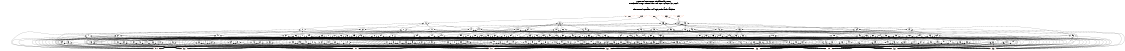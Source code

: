 # Network structure generated by ABC

digraph network {
size = "7.5,10";
center = true;
edge [dir = back];

{
  node [shape = plaintext];
  edge [style = invis];
  LevelTitle1 [label=""];
  LevelTitle2 [label=""];
  Level5 [label = ""];
  Level4 [label = ""];
  Level3 [label = ""];
  Level2 [label = ""];
  Level1 [label = ""];
  Level0 [label = ""];
  LevelTitle1 ->  LevelTitle2 ->  Level5 ->  Level4 ->  Level3 ->  Level2 ->  Level1 ->  Level0;
}

{
  rank = same;
  LevelTitle1;
  title1 [shape=plaintext,
          fontsize=20,
          fontname = "Times-Roman",
          label="Network structure visualized by ABC\nBenchmark \"top\". Time was Wed Oct 16 16:07:31 2024. "
         ];
}

{
  rank = same;
  LevelTitle2;
  title2 [shape=plaintext,
          fontsize=18,
          fontname = "Times-Roman",
          label="The network contains 184 logic nodes and 0 latches.\n"
         ];
}

{
  rank = same;
  Level5;
  Node10 [label = "o_1_", shape = invtriangle, color = coral, fillcolor = coral];
  Node11 [label = "o_2_", shape = invtriangle, color = coral, fillcolor = coral];
  Node12 [label = "o_0_", shape = invtriangle, color = coral, fillcolor = coral];
  Node13 [label = "o_3_", shape = invtriangle, color = coral, fillcolor = coral];
  Node14 [label = "o_4_", shape = invtriangle, color = coral, fillcolor = coral];
}

{
  rank = same;
  Level4;
  Node16 [label = "16\n", shape = ellipse];
  Node83 [label = "83\n", shape = ellipse];
  Node135 [label = "135\n", shape = ellipse];
  Node150 [label = "150\n", shape = ellipse];
  Node184 [label = "184\n", shape = ellipse];
}

{
  rank = same;
  Level3;
  Node17 [label = "17\n", shape = ellipse];
  Node44 [label = "44\n", shape = ellipse];
  Node50 [label = "50\n", shape = ellipse];
  Node60 [label = "60\n", shape = ellipse];
  Node70 [label = "70\n", shape = ellipse];
  Node84 [label = "84\n", shape = ellipse];
  Node91 [label = "91\n", shape = ellipse];
  Node107 [label = "107\n", shape = ellipse];
  Node120 [label = "120\n", shape = ellipse];
  Node128 [label = "128\n", shape = ellipse];
  Node136 [label = "136\n", shape = ellipse];
  Node142 [label = "142\n", shape = ellipse];
  Node144 [label = "144\n", shape = ellipse];
  Node146 [label = "146\n", shape = ellipse];
  Node151 [label = "151\n", shape = ellipse];
  Node169 [label = "169\n", shape = ellipse];
  Node173 [label = "173\n", shape = ellipse];
  Node178 [label = "178\n", shape = ellipse];
  Node185 [label = "185\n", shape = ellipse];
  Node193 [label = "193\n", shape = ellipse];
}

{
  rank = same;
  Level2;
  Node18 [label = "18\n", shape = ellipse];
  Node24 [label = "24\n", shape = ellipse];
  Node29 [label = "29\n", shape = ellipse];
  Node32 [label = "32\n", shape = ellipse];
  Node38 [label = "38\n", shape = ellipse];
  Node45 [label = "45\n", shape = ellipse];
  Node47 [label = "47\n", shape = ellipse];
  Node51 [label = "51\n", shape = ellipse];
  Node54 [label = "54\n", shape = ellipse];
  Node56 [label = "56\n", shape = ellipse];
  Node57 [label = "57\n", shape = ellipse];
  Node61 [label = "61\n", shape = ellipse];
  Node65 [label = "65\n", shape = ellipse];
  Node67 [label = "67\n", shape = ellipse];
  Node71 [label = "71\n", shape = ellipse];
  Node74 [label = "74\n", shape = ellipse];
  Node77 [label = "77\n", shape = ellipse];
  Node81 [label = "81\n", shape = ellipse];
  Node85 [label = "85\n", shape = ellipse];
  Node87 [label = "87\n", shape = ellipse];
  Node88 [label = "88\n", shape = ellipse];
  Node92 [label = "92\n", shape = ellipse];
  Node93 [label = "93\n", shape = ellipse];
  Node95 [label = "95\n", shape = ellipse];
  Node98 [label = "98\n", shape = ellipse];
  Node103 [label = "103\n", shape = ellipse];
  Node108 [label = "108\n", shape = ellipse];
  Node112 [label = "112\n", shape = ellipse];
  Node114 [label = "114\n", shape = ellipse];
  Node115 [label = "115\n", shape = ellipse];
  Node118 [label = "118\n", shape = ellipse];
  Node121 [label = "121\n", shape = ellipse];
  Node123 [label = "123\n", shape = ellipse];
  Node124 [label = "124\n", shape = ellipse];
  Node126 [label = "126\n", shape = ellipse];
  Node127 [label = "127\n", shape = ellipse];
  Node129 [label = "129\n", shape = ellipse];
  Node130 [label = "130\n", shape = ellipse];
  Node131 [label = "131\n", shape = ellipse];
  Node133 [label = "133\n", shape = ellipse];
  Node137 [label = "137\n", shape = ellipse];
  Node138 [label = "138\n", shape = ellipse];
  Node143 [label = "143\n", shape = ellipse];
  Node145 [label = "145\n", shape = ellipse];
  Node147 [label = "147\n", shape = ellipse];
  Node148 [label = "148\n", shape = ellipse];
  Node149 [label = "149\n", shape = ellipse];
  Node152 [label = "152\n", shape = ellipse];
  Node157 [label = "157\n", shape = ellipse];
  Node159 [label = "159\n", shape = ellipse];
  Node160 [label = "160\n", shape = ellipse];
  Node164 [label = "164\n", shape = ellipse];
  Node170 [label = "170\n", shape = ellipse];
  Node174 [label = "174\n", shape = ellipse];
  Node175 [label = "175\n", shape = ellipse];
  Node179 [label = "179\n", shape = ellipse];
  Node180 [label = "180\n", shape = ellipse];
  Node181 [label = "181\n", shape = ellipse];
  Node182 [label = "182\n", shape = ellipse];
  Node186 [label = "186\n", shape = ellipse];
  Node188 [label = "188\n", shape = ellipse];
  Node189 [label = "189\n", shape = ellipse];
  Node194 [label = "194\n", shape = ellipse];
  Node196 [label = "196\n", shape = ellipse];
  Node198 [label = "198\n", shape = ellipse];
  Node199 [label = "199\n", shape = ellipse];
}

{
  rank = same;
  Level1;
  Node19 [label = "19\n", shape = ellipse];
  Node20 [label = "20\n", shape = ellipse];
  Node21 [label = "21\n", shape = ellipse];
  Node22 [label = "22\n", shape = ellipse];
  Node23 [label = "23\n", shape = ellipse];
  Node25 [label = "25\n", shape = ellipse];
  Node26 [label = "26\n", shape = ellipse];
  Node27 [label = "27\n", shape = ellipse];
  Node28 [label = "28\n", shape = ellipse];
  Node30 [label = "30\n", shape = ellipse];
  Node31 [label = "31\n", shape = ellipse];
  Node33 [label = "33\n", shape = ellipse];
  Node34 [label = "34\n", shape = ellipse];
  Node35 [label = "35\n", shape = ellipse];
  Node36 [label = "36\n", shape = ellipse];
  Node37 [label = "37\n", shape = ellipse];
  Node39 [label = "39\n", shape = ellipse];
  Node40 [label = "40\n", shape = ellipse];
  Node41 [label = "41\n", shape = ellipse];
  Node42 [label = "42\n", shape = ellipse];
  Node43 [label = "43\n", shape = ellipse];
  Node46 [label = "46\n", shape = ellipse];
  Node48 [label = "48\n", shape = ellipse];
  Node49 [label = "49\n", shape = ellipse];
  Node52 [label = "52\n", shape = ellipse];
  Node53 [label = "53\n", shape = ellipse];
  Node55 [label = "55\n", shape = ellipse];
  Node58 [label = "58\n", shape = ellipse];
  Node59 [label = "59\n", shape = ellipse];
  Node62 [label = "62\n", shape = ellipse];
  Node63 [label = "63\n", shape = ellipse];
  Node64 [label = "64\n", shape = ellipse];
  Node66 [label = "66\n", shape = ellipse];
  Node68 [label = "68\n", shape = ellipse];
  Node69 [label = "69\n", shape = ellipse];
  Node72 [label = "72\n", shape = ellipse];
  Node73 [label = "73\n", shape = ellipse];
  Node75 [label = "75\n", shape = ellipse];
  Node76 [label = "76\n", shape = ellipse];
  Node78 [label = "78\n", shape = ellipse];
  Node79 [label = "79\n", shape = ellipse];
  Node80 [label = "80\n", shape = ellipse];
  Node82 [label = "82\n", shape = ellipse];
  Node86 [label = "86\n", shape = ellipse];
  Node89 [label = "89\n", shape = ellipse];
  Node90 [label = "90\n", shape = ellipse];
  Node94 [label = "94\n", shape = ellipse];
  Node96 [label = "96\n", shape = ellipse];
  Node97 [label = "97\n", shape = ellipse];
  Node99 [label = "99\n", shape = ellipse];
  Node100 [label = "100\n", shape = ellipse];
  Node101 [label = "101\n", shape = ellipse];
  Node102 [label = "102\n", shape = ellipse];
  Node104 [label = "104\n", shape = ellipse];
  Node105 [label = "105\n", shape = ellipse];
  Node106 [label = "106\n", shape = ellipse];
  Node109 [label = "109\n", shape = ellipse];
  Node110 [label = "110\n", shape = ellipse];
  Node111 [label = "111\n", shape = ellipse];
  Node113 [label = "113\n", shape = ellipse];
  Node116 [label = "116\n", shape = ellipse];
  Node117 [label = "117\n", shape = ellipse];
  Node119 [label = "119\n", shape = ellipse];
  Node122 [label = "122\n", shape = ellipse];
  Node125 [label = "125\n", shape = ellipse];
  Node132 [label = "132\n", shape = ellipse];
  Node134 [label = "134\n", shape = ellipse];
  Node139 [label = "139\n", shape = ellipse];
  Node140 [label = "140\n", shape = ellipse];
  Node141 [label = "141\n", shape = ellipse];
  Node153 [label = "153\n", shape = ellipse];
  Node154 [label = "154\n", shape = ellipse];
  Node155 [label = "155\n", shape = ellipse];
  Node156 [label = "156\n", shape = ellipse];
  Node158 [label = "158\n", shape = ellipse];
  Node161 [label = "161\n", shape = ellipse];
  Node162 [label = "162\n", shape = ellipse];
  Node163 [label = "163\n", shape = ellipse];
  Node165 [label = "165\n", shape = ellipse];
  Node166 [label = "166\n", shape = ellipse];
  Node167 [label = "167\n", shape = ellipse];
  Node168 [label = "168\n", shape = ellipse];
  Node171 [label = "171\n", shape = ellipse];
  Node172 [label = "172\n", shape = ellipse];
  Node176 [label = "176\n", shape = ellipse];
  Node177 [label = "177\n", shape = ellipse];
  Node183 [label = "183\n", shape = ellipse];
  Node187 [label = "187\n", shape = ellipse];
  Node190 [label = "190\n", shape = ellipse];
  Node191 [label = "191\n", shape = ellipse];
  Node192 [label = "192\n", shape = ellipse];
  Node195 [label = "195\n", shape = ellipse];
  Node197 [label = "197\n", shape = ellipse];
}

{
  rank = same;
  Level0;
  Node1 [label = "i_7_", shape = triangle, color = coral, fillcolor = coral];
  Node2 [label = "i_8_", shape = triangle, color = coral, fillcolor = coral];
  Node3 [label = "i_5_", shape = triangle, color = coral, fillcolor = coral];
  Node4 [label = "i_6_", shape = triangle, color = coral, fillcolor = coral];
  Node5 [label = "i_3_", shape = triangle, color = coral, fillcolor = coral];
  Node6 [label = "i_4_", shape = triangle, color = coral, fillcolor = coral];
  Node7 [label = "i_1_", shape = triangle, color = coral, fillcolor = coral];
  Node8 [label = "i_2_", shape = triangle, color = coral, fillcolor = coral];
  Node9 [label = "i_0_", shape = triangle, color = coral, fillcolor = coral];
}

title1 -> title2 [style = invis];
title2 -> Node10 [style = invis];
title2 -> Node11 [style = invis];
title2 -> Node12 [style = invis];
title2 -> Node13 [style = invis];
title2 -> Node14 [style = invis];
Node10 -> Node11 [style = invis];
Node11 -> Node12 [style = invis];
Node12 -> Node13 [style = invis];
Node13 -> Node14 [style = invis];
Node10 -> Node16 [style = solid];
Node11 -> Node83 [style = solid];
Node12 -> Node135 [style = solid];
Node13 -> Node150 [style = solid];
Node14 -> Node184 [style = solid];
Node16 -> Node17 [style = solid];
Node16 -> Node44 [style = solid];
Node16 -> Node50 [style = solid];
Node16 -> Node60 [style = solid];
Node16 -> Node70 [style = solid];
Node17 -> Node18 [style = solid];
Node17 -> Node24 [style = solid];
Node17 -> Node29 [style = solid];
Node17 -> Node32 [style = solid];
Node17 -> Node38 [style = solid];
Node18 -> Node19 [style = solid];
Node18 -> Node20 [style = solid];
Node18 -> Node21 [style = solid];
Node18 -> Node22 [style = solid];
Node18 -> Node23 [style = solid];
Node19 -> Node4 [style = solid];
Node19 -> Node5 [style = solid];
Node19 -> Node6 [style = solid];
Node20 -> Node1 [style = solid];
Node20 -> Node7 [style = solid];
Node20 -> Node8 [style = solid];
Node20 -> Node9 [style = solid];
Node21 -> Node1 [style = solid];
Node21 -> Node4 [style = solid];
Node21 -> Node6 [style = solid];
Node22 -> Node2 [style = solid];
Node22 -> Node5 [style = solid];
Node22 -> Node7 [style = solid];
Node22 -> Node8 [style = solid];
Node23 -> Node1 [style = solid];
Node23 -> Node4 [style = solid];
Node23 -> Node6 [style = solid];
Node24 -> Node25 [style = solid];
Node24 -> Node26 [style = solid];
Node24 -> Node27 [style = solid];
Node24 -> Node28 [style = solid];
Node24 -> Node2 [style = solid];
Node25 -> Node1 [style = solid];
Node25 -> Node4 [style = solid];
Node25 -> Node6 [style = solid];
Node26 -> Node5 [style = solid];
Node26 -> Node7 [style = solid];
Node26 -> Node8 [style = solid];
Node27 -> Node1 [style = solid];
Node27 -> Node4 [style = solid];
Node27 -> Node6 [style = solid];
Node28 -> Node5 [style = solid];
Node28 -> Node7 [style = solid];
Node28 -> Node8 [style = solid];
Node29 -> Node30 [style = solid];
Node29 -> Node25 [style = solid];
Node29 -> Node28 [style = solid];
Node29 -> Node31 [style = solid];
Node29 -> Node2 [style = solid];
Node30 -> Node7 [style = solid];
Node30 -> Node8 [style = solid];
Node30 -> Node9 [style = solid];
Node31 -> Node1 [style = solid];
Node31 -> Node3 [style = solid];
Node31 -> Node6 [style = solid];
Node32 -> Node33 [style = solid];
Node32 -> Node34 [style = solid];
Node32 -> Node35 [style = solid];
Node32 -> Node36 [style = solid];
Node32 -> Node37 [style = solid];
Node33 -> Node1 [style = solid];
Node33 -> Node4 [style = solid];
Node34 -> Node6 [style = solid];
Node34 -> Node8 [style = solid];
Node34 -> Node9 [style = solid];
Node35 -> Node6 [style = solid];
Node35 -> Node7 [style = solid];
Node35 -> Node9 [style = solid];
Node36 -> Node3 [style = solid];
Node36 -> Node4 [style = solid];
Node36 -> Node5 [style = solid];
Node36 -> Node6 [style = solid];
Node36 -> Node9 [style = solid];
Node37 -> Node2 [style = solid];
Node37 -> Node3 [style = solid];
Node37 -> Node4 [style = solid];
Node37 -> Node6 [style = solid];
Node37 -> Node9 [style = solid];
Node38 -> Node39 [style = solid];
Node38 -> Node40 [style = solid];
Node38 -> Node41 [style = solid];
Node38 -> Node42 [style = solid];
Node38 -> Node43 [style = solid];
Node39 -> Node1 [style = solid];
Node39 -> Node4 [style = solid];
Node39 -> Node6 [style = solid];
Node39 -> Node7 [style = solid];
Node40 -> Node1 [style = solid];
Node40 -> Node4 [style = solid];
Node40 -> Node6 [style = solid];
Node40 -> Node8 [style = solid];
Node41 -> Node1 [style = solid];
Node41 -> Node3 [style = solid];
Node41 -> Node6 [style = solid];
Node41 -> Node7 [style = solid];
Node42 -> Node1 [style = solid];
Node42 -> Node4 [style = solid];
Node42 -> Node5 [style = solid];
Node42 -> Node6 [style = solid];
Node42 -> Node8 [style = solid];
Node43 -> Node1 [style = solid];
Node43 -> Node4 [style = solid];
Node43 -> Node5 [style = solid];
Node43 -> Node6 [style = solid];
Node43 -> Node7 [style = solid];
Node44 -> Node45 [style = solid];
Node44 -> Node47 [style = solid];
Node44 -> Node30 [style = solid];
Node44 -> Node49 [style = solid];
Node44 -> Node5 [style = solid];
Node45 -> Node46 [style = solid];
Node45 -> Node1 [style = solid];
Node45 -> Node3 [style = solid];
Node45 -> Node6 [style = solid];
Node46 -> Node5 [style = solid];
Node46 -> Node8 [style = solid];
Node46 -> Node9 [style = solid];
Node47 -> Node48 [style = solid];
Node47 -> Node4 [style = solid];
Node47 -> Node6 [style = solid];
Node47 -> Node7 [style = solid];
Node47 -> Node8 [style = solid];
Node48 -> Node1 [style = solid];
Node48 -> Node2 [style = solid];
Node49 -> Node3 [style = solid];
Node49 -> Node4 [style = solid];
Node50 -> Node51 [style = solid];
Node50 -> Node54 [style = solid];
Node50 -> Node56 [style = solid];
Node50 -> Node57 [style = solid];
Node51 -> Node21 [style = solid];
Node51 -> Node31 [style = solid];
Node51 -> Node52 [style = solid];
Node51 -> Node53 [style = solid];
Node52 -> Node7 [style = solid];
Node52 -> Node8 [style = solid];
Node52 -> Node9 [style = solid];
Node53 -> Node7 [style = solid];
Node53 -> Node8 [style = solid];
Node53 -> Node9 [style = solid];
Node54 -> Node33 [style = solid];
Node54 -> Node52 [style = solid];
Node54 -> Node55 [style = solid];
Node54 -> Node6 [style = solid];
Node54 -> Node8 [style = solid];
Node55 -> Node3 [style = solid];
Node55 -> Node7 [style = solid];
Node56 -> Node27 [style = solid];
Node56 -> Node5 [style = solid];
Node56 -> Node7 [style = solid];
Node56 -> Node8 [style = solid];
Node56 -> Node9 [style = solid];
Node57 -> Node27 [style = solid];
Node57 -> Node53 [style = solid];
Node57 -> Node58 [style = solid];
Node57 -> Node59 [style = solid];
Node58 -> Node1 [style = solid];
Node58 -> Node3 [style = solid];
Node58 -> Node4 [style = solid];
Node59 -> Node6 [style = solid];
Node59 -> Node7 [style = solid];
Node59 -> Node8 [style = solid];
Node60 -> Node61 [style = solid];
Node60 -> Node65 [style = solid];
Node60 -> Node67 [style = solid];
Node60 -> Node68 [style = solid];
Node60 -> Node69 [style = solid];
Node61 -> Node62 [style = solid];
Node61 -> Node63 [style = solid];
Node61 -> Node64 [style = solid];
Node62 -> Node1 [style = solid];
Node62 -> Node4 [style = solid];
Node63 -> Node6 [style = solid];
Node63 -> Node8 [style = solid];
Node63 -> Node9 [style = solid];
Node64 -> Node6 [style = solid];
Node64 -> Node7 [style = solid];
Node64 -> Node9 [style = solid];
Node65 -> Node33 [style = solid];
Node65 -> Node66 [style = solid];
Node65 -> Node3 [style = solid];
Node65 -> Node6 [style = solid];
Node65 -> Node8 [style = solid];
Node66 -> Node1 [style = solid];
Node66 -> Node4 [style = solid];
Node66 -> Node6 [style = solid];
Node66 -> Node7 [style = solid];
Node66 -> Node8 [style = solid];
Node67 -> Node62 [style = solid];
Node67 -> Node3 [style = solid];
Node67 -> Node6 [style = solid];
Node67 -> Node7 [style = solid];
Node67 -> Node8 [style = solid];
Node68 -> Node2 [style = solid];
Node68 -> Node3 [style = solid];
Node68 -> Node4 [style = solid];
Node68 -> Node5 [style = solid];
Node68 -> Node9 [style = solid];
Node69 -> Node1 [style = solid];
Node69 -> Node4 [style = solid];
Node69 -> Node6 [style = solid];
Node69 -> Node8 [style = solid];
Node69 -> Node9 [style = solid];
Node70 -> Node71 [style = solid];
Node70 -> Node74 [style = solid];
Node70 -> Node77 [style = solid];
Node70 -> Node81 [style = solid];
Node71 -> Node34 [style = solid];
Node71 -> Node48 [style = solid];
Node71 -> Node72 [style = solid];
Node71 -> Node73 [style = solid];
Node71 -> Node3 [style = solid];
Node72 -> Node1 [style = solid];
Node72 -> Node2 [style = solid];
Node72 -> Node4 [style = solid];
Node73 -> Node5 [style = solid];
Node73 -> Node6 [style = solid];
Node73 -> Node7 [style = solid];
Node74 -> Node30 [style = solid];
Node74 -> Node25 [style = solid];
Node74 -> Node75 [style = solid];
Node74 -> Node76 [style = solid];
Node74 -> Node3 [style = solid];
Node75 -> Node2 [style = solid];
Node75 -> Node4 [style = solid];
Node76 -> Node7 [style = solid];
Node76 -> Node8 [style = solid];
Node76 -> Node9 [style = solid];
Node77 -> Node78 [style = solid];
Node77 -> Node79 [style = solid];
Node77 -> Node80 [style = solid];
Node77 -> Node5 [style = solid];
Node77 -> Node6 [style = solid];
Node78 -> Node1 [style = solid];
Node78 -> Node2 [style = solid];
Node78 -> Node4 [style = solid];
Node78 -> Node8 [style = solid];
Node79 -> Node1 [style = solid];
Node79 -> Node2 [style = solid];
Node79 -> Node4 [style = solid];
Node80 -> Node6 [style = solid];
Node80 -> Node8 [style = solid];
Node80 -> Node9 [style = solid];
Node81 -> Node64 [style = solid];
Node81 -> Node72 [style = solid];
Node81 -> Node79 [style = solid];
Node81 -> Node82 [style = solid];
Node82 -> Node5 [style = solid];
Node82 -> Node6 [style = solid];
Node82 -> Node8 [style = solid];
Node83 -> Node84 [style = solid];
Node83 -> Node91 [style = solid];
Node83 -> Node107 [style = solid];
Node83 -> Node120 [style = solid];
Node83 -> Node128 [style = solid];
Node84 -> Node85 [style = solid];
Node84 -> Node87 [style = solid];
Node84 -> Node88 [style = solid];
Node84 -> Node62 [style = solid];
Node84 -> Node5 [style = solid];
Node85 -> Node58 [style = solid];
Node85 -> Node86 [style = solid];
Node85 -> Node2 [style = solid];
Node86 -> Node5 [style = solid];
Node86 -> Node7 [style = solid];
Node86 -> Node8 [style = solid];
Node87 -> Node52 [style = solid];
Node87 -> Node2 [style = solid];
Node88 -> Node52 [style = solid];
Node88 -> Node86 [style = solid];
Node88 -> Node89 [style = solid];
Node88 -> Node90 [style = solid];
Node88 -> Node2 [style = solid];
Node89 -> Node3 [style = solid];
Node89 -> Node4 [style = solid];
Node89 -> Node6 [style = solid];
Node90 -> Node4 [style = solid];
Node90 -> Node5 [style = solid];
Node90 -> Node6 [style = solid];
Node91 -> Node92 [style = solid];
Node91 -> Node93 [style = solid];
Node91 -> Node95 [style = solid];
Node91 -> Node98 [style = solid];
Node91 -> Node103 [style = solid];
Node92 -> Node48 [style = solid];
Node92 -> Node4 [style = solid];
Node92 -> Node5 [style = solid];
Node92 -> Node6 [style = solid];
Node92 -> Node8 [style = solid];
Node93 -> Node75 [style = solid];
Node93 -> Node94 [style = solid];
Node93 -> Node5 [style = solid];
Node93 -> Node6 [style = solid];
Node93 -> Node8 [style = solid];
Node94 -> Node1 [style = solid];
Node94 -> Node2 [style = solid];
Node94 -> Node4 [style = solid];
Node94 -> Node5 [style = solid];
Node94 -> Node7 [style = solid];
Node95 -> Node96 [style = solid];
Node95 -> Node97 [style = solid];
Node95 -> Node5 [style = solid];
Node95 -> Node7 [style = solid];
Node95 -> Node8 [style = solid];
Node96 -> Node1 [style = solid];
Node96 -> Node2 [style = solid];
Node96 -> Node3 [style = solid];
Node96 -> Node4 [style = solid];
Node97 -> Node2 [style = solid];
Node97 -> Node3 [style = solid];
Node97 -> Node4 [style = solid];
Node97 -> Node6 [style = solid];
Node98 -> Node99 [style = solid];
Node98 -> Node100 [style = solid];
Node98 -> Node101 [style = solid];
Node98 -> Node102 [style = solid];
Node99 -> Node3 [style = solid];
Node99 -> Node4 [style = solid];
Node99 -> Node5 [style = solid];
Node99 -> Node9 [style = solid];
Node100 -> Node1 [style = solid];
Node100 -> Node2 [style = solid];
Node100 -> Node4 [style = solid];
Node100 -> Node5 [style = solid];
Node100 -> Node8 [style = solid];
Node101 -> Node1 [style = solid];
Node101 -> Node2 [style = solid];
Node101 -> Node4 [style = solid];
Node101 -> Node5 [style = solid];
Node101 -> Node7 [style = solid];
Node102 -> Node1 [style = solid];
Node102 -> Node2 [style = solid];
Node102 -> Node4 [style = solid];
Node102 -> Node5 [style = solid];
Node102 -> Node6 [style = solid];
Node103 -> Node104 [style = solid];
Node103 -> Node105 [style = solid];
Node103 -> Node106 [style = solid];
Node103 -> Node2 [style = solid];
Node103 -> Node4 [style = solid];
Node104 -> Node5 [style = solid];
Node104 -> Node6 [style = solid];
Node104 -> Node8 [style = solid];
Node105 -> Node5 [style = solid];
Node105 -> Node6 [style = solid];
Node105 -> Node7 [style = solid];
Node106 -> Node3 [style = solid];
Node106 -> Node4 [style = solid];
Node106 -> Node9 [style = solid];
Node107 -> Node108 [style = solid];
Node107 -> Node112 [style = solid];
Node107 -> Node114 [style = solid];
Node107 -> Node115 [style = solid];
Node107 -> Node118 [style = solid];
Node108 -> Node75 [style = solid];
Node108 -> Node109 [style = solid];
Node108 -> Node110 [style = solid];
Node108 -> Node111 [style = solid];
Node108 -> Node6 [style = solid];
Node109 -> Node1 [style = solid];
Node109 -> Node2 [style = solid];
Node109 -> Node4 [style = solid];
Node109 -> Node5 [style = solid];
Node109 -> Node6 [style = solid];
Node110 -> Node5 [style = solid];
Node110 -> Node7 [style = solid];
Node110 -> Node8 [style = solid];
Node111 -> Node1 [style = solid];
Node111 -> Node2 [style = solid];
Node111 -> Node4 [style = solid];
Node112 -> Node46 [style = solid];
Node112 -> Node113 [style = solid];
Node112 -> Node2 [style = solid];
Node112 -> Node4 [style = solid];
Node112 -> Node6 [style = solid];
Node113 -> Node5 [style = solid];
Node113 -> Node7 [style = solid];
Node113 -> Node9 [style = solid];
Node114 -> Node72 [style = solid];
Node114 -> Node3 [style = solid];
Node114 -> Node5 [style = solid];
Node114 -> Node6 [style = solid];
Node114 -> Node9 [style = solid];
Node115 -> Node26 [style = solid];
Node115 -> Node113 [style = solid];
Node115 -> Node116 [style = solid];
Node115 -> Node117 [style = solid];
Node115 -> Node6 [style = solid];
Node116 -> Node1 [style = solid];
Node116 -> Node2 [style = solid];
Node116 -> Node4 [style = solid];
Node117 -> Node2 [style = solid];
Node117 -> Node4 [style = solid];
Node118 -> Node119 [style = solid];
Node118 -> Node5 [style = solid];
Node118 -> Node6 [style = solid];
Node118 -> Node7 [style = solid];
Node118 -> Node8 [style = solid];
Node119 -> Node2 [style = solid];
Node119 -> Node3 [style = solid];
Node119 -> Node4 [style = solid];
Node120 -> Node121 [style = solid];
Node120 -> Node123 [style = solid];
Node120 -> Node124 [style = solid];
Node120 -> Node126 [style = solid];
Node120 -> Node127 [style = solid];
Node121 -> Node122 [style = solid];
Node121 -> Node4 [style = solid];
Node121 -> Node5 [style = solid];
Node121 -> Node7 [style = solid];
Node122 -> Node1 [style = solid];
Node122 -> Node2 [style = solid];
Node123 -> Node48 [style = solid];
Node123 -> Node4 [style = solid];
Node123 -> Node5 [style = solid];
Node123 -> Node6 [style = solid];
Node124 -> Node62 [style = solid];
Node124 -> Node52 [style = solid];
Node124 -> Node125 [style = solid];
Node124 -> Node2 [style = solid];
Node124 -> Node5 [style = solid];
Node125 -> Node4 [style = solid];
Node125 -> Node6 [style = solid];
Node126 -> Node117 [style = solid];
Node126 -> Node5 [style = solid];
Node126 -> Node6 [style = solid];
Node126 -> Node7 [style = solid];
Node126 -> Node8 [style = solid];
Node127 -> Node122 [style = solid];
Node127 -> Node4 [style = solid];
Node127 -> Node5 [style = solid];
Node127 -> Node6 [style = solid];
Node127 -> Node8 [style = solid];
Node128 -> Node129 [style = solid];
Node128 -> Node130 [style = solid];
Node128 -> Node131 [style = solid];
Node128 -> Node133 [style = solid];
Node129 -> Node116 [style = solid];
Node129 -> Node3 [style = solid];
Node129 -> Node5 [style = solid];
Node129 -> Node7 [style = solid];
Node129 -> Node8 [style = solid];
Node130 -> Node116 [style = solid];
Node130 -> Node5 [style = solid];
Node130 -> Node6 [style = solid];
Node130 -> Node8 [style = solid];
Node130 -> Node9 [style = solid];
Node131 -> Node132 [style = solid];
Node131 -> Node3 [style = solid];
Node131 -> Node5 [style = solid];
Node131 -> Node6 [style = solid];
Node131 -> Node9 [style = solid];
Node132 -> Node1 [style = solid];
Node132 -> Node2 [style = solid];
Node132 -> Node4 [style = solid];
Node133 -> Node26 [style = solid];
Node133 -> Node134 [style = solid];
Node133 -> Node1 [style = solid];
Node133 -> Node2 [style = solid];
Node133 -> Node4 [style = solid];
Node134 -> Node3 [style = solid];
Node134 -> Node5 [style = solid];
Node134 -> Node6 [style = solid];
Node135 -> Node136 [style = solid];
Node135 -> Node142 [style = solid];
Node135 -> Node144 [style = solid];
Node135 -> Node146 [style = solid];
Node135 -> Node149 [style = solid];
Node136 -> Node137 [style = solid];
Node136 -> Node138 [style = solid];
Node136 -> Node48 [style = solid];
Node136 -> Node141 [style = solid];
Node136 -> Node6 [style = solid];
Node137 -> Node111 [style = solid];
Node137 -> Node3 [style = solid];
Node137 -> Node8 [style = solid];
Node137 -> Node9 [style = solid];
Node138 -> Node139 [style = solid];
Node138 -> Node75 [style = solid];
Node138 -> Node63 [style = solid];
Node138 -> Node140 [style = solid];
Node138 -> Node3 [style = solid];
Node139 -> Node5 [style = solid];
Node139 -> Node6 [style = solid];
Node139 -> Node9 [style = solid];
Node140 -> Node1 [style = solid];
Node140 -> Node4 [style = solid];
Node141 -> Node7 [style = solid];
Node141 -> Node8 [style = solid];
Node141 -> Node9 [style = solid];
Node142 -> Node143 [style = solid];
Node142 -> Node3 [style = solid];
Node142 -> Node7 [style = solid];
Node142 -> Node8 [style = solid];
Node142 -> Node9 [style = solid];
Node143 -> Node68 [style = solid];
Node143 -> Node111 [style = solid];
Node143 -> Node3 [style = solid];
Node143 -> Node6 [style = solid];
Node143 -> Node9 [style = solid];
Node144 -> Node145 [style = solid];
Node144 -> Node53 [style = solid];
Node144 -> Node1 [style = solid];
Node144 -> Node2 [style = solid];
Node144 -> Node5 [style = solid];
Node145 -> Node53 [style = solid];
Node145 -> Node141 [style = solid];
Node145 -> Node2 [style = solid];
Node145 -> Node5 [style = solid];
Node145 -> Node6 [style = solid];
Node146 -> Node147 [style = solid];
Node146 -> Node148 [style = solid];
Node146 -> Node46 [style = solid];
Node146 -> Node140 [style = solid];
Node146 -> Node3 [style = solid];
Node147 -> Node141 [style = solid];
Node147 -> Node1 [style = solid];
Node147 -> Node5 [style = solid];
Node147 -> Node6 [style = solid];
Node148 -> Node49 [style = solid];
Node148 -> Node46 [style = solid];
Node148 -> Node48 [style = solid];
Node148 -> Node53 [style = solid];
Node148 -> Node6 [style = solid];
Node149 -> Node53 [style = solid];
Node149 -> Node141 [style = solid];
Node149 -> Node4 [style = solid];
Node149 -> Node5 [style = solid];
Node149 -> Node6 [style = solid];
Node150 -> Node151 [style = solid];
Node150 -> Node169 [style = solid];
Node150 -> Node173 [style = solid];
Node150 -> Node178 [style = solid];
Node150 -> Node182 [style = solid];
Node151 -> Node152 [style = solid];
Node151 -> Node157 [style = solid];
Node151 -> Node159 [style = solid];
Node151 -> Node160 [style = solid];
Node151 -> Node164 [style = solid];
Node152 -> Node153 [style = solid];
Node152 -> Node154 [style = solid];
Node152 -> Node155 [style = solid];
Node152 -> Node156 [style = solid];
Node153 -> Node2 [style = solid];
Node153 -> Node3 [style = solid];
Node153 -> Node4 [style = solid];
Node153 -> Node5 [style = solid];
Node153 -> Node9 [style = solid];
Node154 -> Node1 [style = solid];
Node154 -> Node2 [style = solid];
Node154 -> Node4 [style = solid];
Node154 -> Node6 [style = solid];
Node154 -> Node9 [style = solid];
Node155 -> Node1 [style = solid];
Node155 -> Node2 [style = solid];
Node155 -> Node4 [style = solid];
Node155 -> Node6 [style = solid];
Node155 -> Node9 [style = solid];
Node156 -> Node1 [style = solid];
Node156 -> Node2 [style = solid];
Node156 -> Node4 [style = solid];
Node156 -> Node8 [style = solid];
Node156 -> Node9 [style = solid];
Node157 -> Node158 [style = solid];
Node157 -> Node4 [style = solid];
Node157 -> Node7 [style = solid];
Node157 -> Node8 [style = solid];
Node157 -> Node9 [style = solid];
Node158 -> Node1 [style = solid];
Node158 -> Node2 [style = solid];
Node159 -> Node117 [style = solid];
Node159 -> Node6 [style = solid];
Node159 -> Node7 [style = solid];
Node159 -> Node8 [style = solid];
Node159 -> Node9 [style = solid];
Node160 -> Node161 [style = solid];
Node160 -> Node162 [style = solid];
Node160 -> Node163 [style = solid];
Node160 -> Node1 [style = solid];
Node160 -> Node4 [style = solid];
Node161 -> Node5 [style = solid];
Node161 -> Node8 [style = solid];
Node161 -> Node9 [style = solid];
Node162 -> Node5 [style = solid];
Node162 -> Node7 [style = solid];
Node162 -> Node9 [style = solid];
Node163 -> Node1 [style = solid];
Node163 -> Node4 [style = solid];
Node163 -> Node5 [style = solid];
Node163 -> Node6 [style = solid];
Node163 -> Node9 [style = solid];
Node164 -> Node165 [style = solid];
Node164 -> Node166 [style = solid];
Node164 -> Node167 [style = solid];
Node164 -> Node168 [style = solid];
Node165 -> Node1 [style = solid];
Node165 -> Node2 [style = solid];
Node165 -> Node4 [style = solid];
Node165 -> Node7 [style = solid];
Node165 -> Node9 [style = solid];
Node166 -> Node2 [style = solid];
Node166 -> Node4 [style = solid];
Node166 -> Node6 [style = solid];
Node166 -> Node8 [style = solid];
Node166 -> Node9 [style = solid];
Node167 -> Node2 [style = solid];
Node167 -> Node4 [style = solid];
Node167 -> Node6 [style = solid];
Node167 -> Node7 [style = solid];
Node167 -> Node9 [style = solid];
Node168 -> Node1 [style = solid];
Node168 -> Node4 [style = solid];
Node168 -> Node5 [style = solid];
Node168 -> Node6 [style = solid];
Node168 -> Node9 [style = solid];
Node169 -> Node170 [style = solid];
Node169 -> Node33 [style = solid];
Node169 -> Node162 [style = solid];
Node169 -> Node171 [style = solid];
Node169 -> Node172 [style = solid];
Node170 -> Node161 [style = solid];
Node170 -> Node162 [style = solid];
Node170 -> Node171 [style = solid];
Node170 -> Node4 [style = solid];
Node170 -> Node6 [style = solid];
Node171 -> Node5 [style = solid];
Node171 -> Node8 [style = solid];
Node171 -> Node9 [style = solid];
Node172 -> Node2 [style = solid];
Node172 -> Node3 [style = solid];
Node172 -> Node4 [style = solid];
Node172 -> Node5 [style = solid];
Node172 -> Node9 [style = solid];
Node173 -> Node174 [style = solid];
Node173 -> Node175 [style = solid];
Node173 -> Node58 [style = solid];
Node173 -> Node76 [style = solid];
Node173 -> Node177 [style = solid];
Node174 -> Node140 [style = solid];
Node174 -> Node5 [style = solid];
Node175 -> Node76 [style = solid];
Node175 -> Node176 [style = solid];
Node175 -> Node4 [style = solid];
Node175 -> Node5 [style = solid];
Node175 -> Node6 [style = solid];
Node176 -> Node1 [style = solid];
Node176 -> Node2 [style = solid];
Node176 -> Node4 [style = solid];
Node176 -> Node6 [style = solid];
Node176 -> Node9 [style = solid];
Node177 -> Node5 [style = solid];
Node177 -> Node6 [style = solid];
Node177 -> Node9 [style = solid];
Node178 -> Node179 [style = solid];
Node178 -> Node180 [style = solid];
Node178 -> Node181 [style = solid];
Node179 -> Node141 [style = solid];
Node179 -> Node1 [style = solid];
Node179 -> Node3 [style = solid];
Node179 -> Node4 [style = solid];
Node179 -> Node5 [style = solid];
Node180 -> Node132 [style = solid];
Node180 -> Node3 [style = solid];
Node180 -> Node6 [style = solid];
Node180 -> Node9 [style = solid];
Node181 -> Node75 [style = solid];
Node181 -> Node76 [style = solid];
Node181 -> Node111 [style = solid];
Node181 -> Node6 [style = solid];
Node182 -> Node96 [style = solid];
Node182 -> Node97 [style = solid];
Node182 -> Node141 [style = solid];
Node182 -> Node183 [style = solid];
Node183 -> Node3 [style = solid];
Node183 -> Node4 [style = solid];
Node183 -> Node5 [style = solid];
Node183 -> Node6 [style = solid];
Node184 -> Node185 [style = solid];
Node184 -> Node193 [style = solid];
Node184 -> Node196 [style = solid];
Node184 -> Node198 [style = solid];
Node184 -> Node199 [style = solid];
Node185 -> Node186 [style = solid];
Node185 -> Node188 [style = solid];
Node185 -> Node189 [style = solid];
Node185 -> Node191 [style = solid];
Node185 -> Node192 [style = solid];
Node186 -> Node187 [style = solid];
Node186 -> Node2 [style = solid];
Node186 -> Node8 [style = solid];
Node187 -> Node3 [style = solid];
Node187 -> Node6 [style = solid];
Node188 -> Node187 [style = solid];
Node188 -> Node1 [style = solid];
Node188 -> Node2 [style = solid];
Node188 -> Node5 [style = solid];
Node188 -> Node7 [style = solid];
Node189 -> Node190 [style = solid];
Node189 -> Node1 [style = solid];
Node189 -> Node3 [style = solid];
Node189 -> Node4 [style = solid];
Node189 -> Node9 [style = solid];
Node190 -> Node2 [style = solid];
Node190 -> Node6 [style = solid];
Node191 -> Node2 [style = solid];
Node191 -> Node4 [style = solid];
Node191 -> Node5 [style = solid];
Node191 -> Node9 [style = solid];
Node192 -> Node1 [style = solid];
Node192 -> Node2 [style = solid];
Node192 -> Node3 [style = solid];
Node192 -> Node7 [style = solid];
Node192 -> Node8 [style = solid];
Node193 -> Node194 [style = solid];
Node193 -> Node62 [style = solid];
Node193 -> Node177 [style = solid];
Node193 -> Node195 [style = solid];
Node194 -> Node158 [style = solid];
Node194 -> Node125 [style = solid];
Node194 -> Node9 [style = solid];
Node195 -> Node3 [style = solid];
Node195 -> Node5 [style = solid];
Node195 -> Node6 [style = solid];
Node195 -> Node7 [style = solid];
Node195 -> Node8 [style = solid];
Node196 -> Node197 [style = solid];
Node196 -> Node2 [style = solid];
Node196 -> Node3 [style = solid];
Node196 -> Node5 [style = solid];
Node197 -> Node1 [style = solid];
Node197 -> Node3 [style = solid];
Node197 -> Node5 [style = solid];
Node197 -> Node7 [style = solid];
Node197 -> Node8 [style = solid];
Node198 -> Node141 [style = solid];
Node198 -> Node1 [style = solid];
Node198 -> Node2 [style = solid];
Node198 -> Node4 [style = solid];
Node198 -> Node6 [style = solid];
Node199 -> Node62 [style = solid];
Node199 -> Node125 [style = solid];
Node199 -> Node141 [style = solid];
Node199 -> Node5 [style = solid];
}

